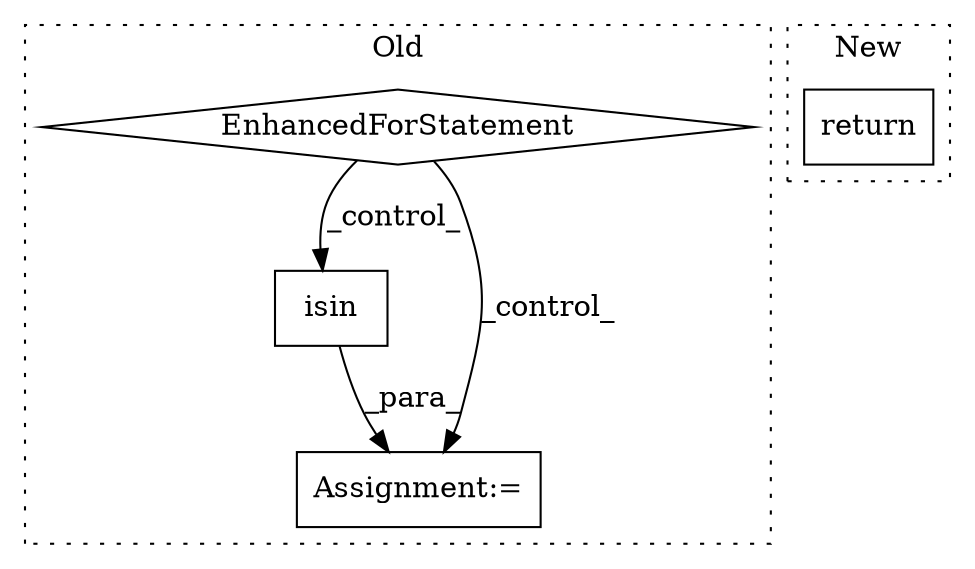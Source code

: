 digraph G {
subgraph cluster0 {
1 [label="isin" a="32" s="1683,1698" l="5,1" shape="box"];
3 [label="Assignment:=" a="7" s="1772" l="1" shape="box"];
4 [label="EnhancedForStatement" a="70" s="1572,1652" l="53,2" shape="diamond"];
label = "Old";
style="dotted";
}
subgraph cluster1 {
2 [label="return" a="41" s="2186" l="7" shape="box"];
label = "New";
style="dotted";
}
1 -> 3 [label="_para_"];
4 -> 3 [label="_control_"];
4 -> 1 [label="_control_"];
}